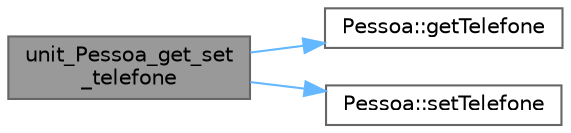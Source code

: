 digraph "unit_Pessoa_get_set_telefone"
{
 // LATEX_PDF_SIZE
  bgcolor="transparent";
  edge [fontname=Helvetica,fontsize=10,labelfontname=Helvetica,labelfontsize=10];
  node [fontname=Helvetica,fontsize=10,shape=box,height=0.2,width=0.4];
  rankdir="LR";
  Node1 [id="Node000001",label="unit_Pessoa_get_set\l_telefone",height=0.2,width=0.4,color="gray40", fillcolor="grey60", style="filled", fontcolor="black",tooltip="Testa a função de set e get do telefone para a classe Pessoa."];
  Node1 -> Node2 [id="edge1_Node000001_Node000002",color="steelblue1",style="solid",tooltip=" "];
  Node2 [id="Node000002",label="Pessoa::getTelefone",height=0.2,width=0.4,color="grey40", fillcolor="white", style="filled",URL="$class_pessoa.html#afcc25e8f6dc6d9b0ce5862df3cfbb66f",tooltip=" "];
  Node1 -> Node3 [id="edge2_Node000001_Node000003",color="steelblue1",style="solid",tooltip=" "];
  Node3 [id="Node000003",label="Pessoa::setTelefone",height=0.2,width=0.4,color="grey40", fillcolor="white", style="filled",URL="$class_pessoa.html#a8060fb5aef73b7324cbffa53b93a8292",tooltip=" "];
}
